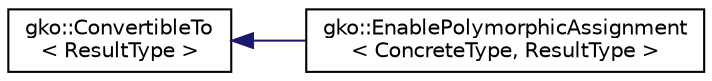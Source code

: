 digraph "Graphical Class Hierarchy"
{
 // INTERACTIVE_SVG=YES
  edge [fontname="Helvetica",fontsize="10",labelfontname="Helvetica",labelfontsize="10"];
  node [fontname="Helvetica",fontsize="10",shape=record];
  rankdir="LR";
  Node1 [label="gko::ConvertibleTo\l\< ResultType \>",height=0.2,width=0.4,color="black", fillcolor="white", style="filled",URL="$classgko_1_1ConvertibleTo.html",tooltip="ConvertibleTo interface is used to mark that the implementer can be converted to the object of Result..."];
  Node1 -> Node2 [dir="back",color="midnightblue",fontsize="10",style="solid",fontname="Helvetica"];
  Node2 [label="gko::EnablePolymorphicAssignment\l\< ConcreteType, ResultType \>",height=0.2,width=0.4,color="black", fillcolor="white", style="filled",URL="$classgko_1_1EnablePolymorphicAssignment.html",tooltip="This mixin is used to enable a default PolymorphicObject::copy_from() implementation for objects that..."];
}
